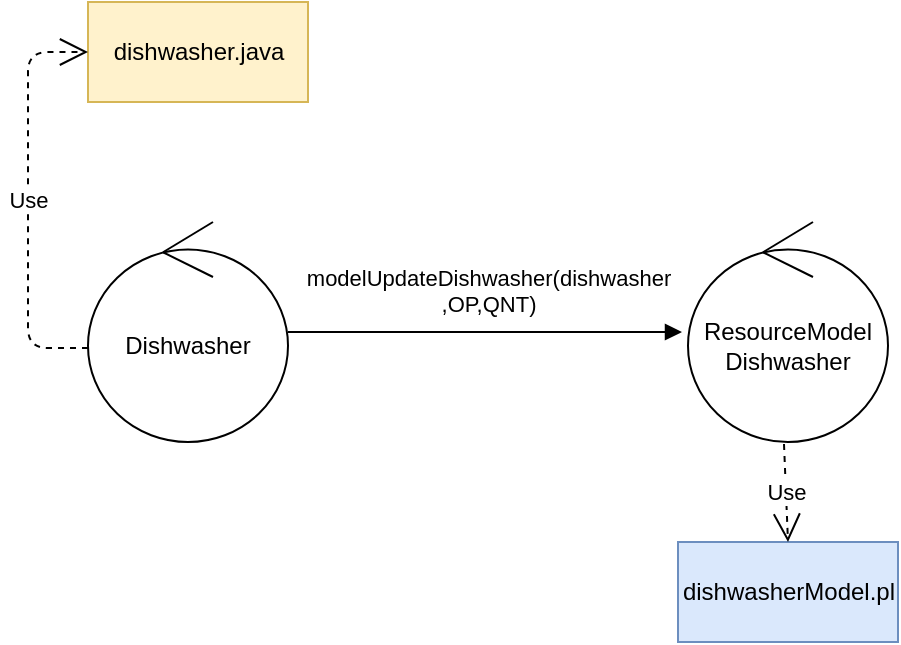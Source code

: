 <mxfile version="11.3.0" type="device" pages="1"><diagram id="3wMol6ikEVHM3QqFuz3x" name="Page-1"><mxGraphModel dx="838" dy="488" grid="1" gridSize="10" guides="1" tooltips="1" connect="1" arrows="1" fold="1" page="1" pageScale="1" pageWidth="827" pageHeight="1169" math="0" shadow="0"><root><mxCell id="0"/><mxCell id="1" parent="0"/><mxCell id="N4d6DKeAYl1KRtXFr4JT-1" value="Dishwasher" style="ellipse;shape=umlControl;whiteSpace=wrap;html=1;" parent="1" vertex="1"><mxGeometry x="70" y="160" width="100" height="110" as="geometry"/></mxCell><mxCell id="N4d6DKeAYl1KRtXFr4JT-2" value="ResourceModel&lt;br&gt;Dishwasher" style="ellipse;shape=umlControl;whiteSpace=wrap;html=1;" parent="1" vertex="1"><mxGeometry x="370" y="160" width="100" height="110" as="geometry"/></mxCell><mxCell id="N4d6DKeAYl1KRtXFr4JT-3" value="modelUpdateDishwasher(dishwasher&lt;br&gt;,OP,QNT)" style="html=1;verticalAlign=bottom;endArrow=block;entryX=-0.03;entryY=0.5;entryDx=0;entryDy=0;entryPerimeter=0;" parent="1" source="N4d6DKeAYl1KRtXFr4JT-1" target="N4d6DKeAYl1KRtXFr4JT-2" edge="1"><mxGeometry x="0.015" y="5" width="80" relative="1" as="geometry"><mxPoint x="170" y="215" as="sourcePoint"/><mxPoint x="250" y="215" as="targetPoint"/><mxPoint as="offset"/></mxGeometry></mxCell><mxCell id="N4d6DKeAYl1KRtXFr4JT-4" value="dishwasherModel.pl" style="html=1;fillColor=#dae8fc;strokeColor=#6c8ebf;" parent="1" vertex="1"><mxGeometry x="365" y="320" width="110" height="50" as="geometry"/></mxCell><mxCell id="N4d6DKeAYl1KRtXFr4JT-5" value="Use" style="endArrow=open;endSize=12;dashed=1;html=1;exitX=0.48;exitY=1.009;exitDx=0;exitDy=0;exitPerimeter=0;entryX=0.5;entryY=0;entryDx=0;entryDy=0;" parent="1" source="N4d6DKeAYl1KRtXFr4JT-2" target="N4d6DKeAYl1KRtXFr4JT-4" edge="1"><mxGeometry width="160" relative="1" as="geometry"><mxPoint x="429.383" y="440.212" as="sourcePoint"/><mxPoint x="435" y="370" as="targetPoint"/></mxGeometry></mxCell><mxCell id="zP8QZ0dh4KAxhPEJQUlg-1" value="dishwasher.java" style="html=1;fillColor=#fff2cc;strokeColor=#d6b656;" vertex="1" parent="1"><mxGeometry x="70" y="50" width="110" height="50" as="geometry"/></mxCell><mxCell id="zP8QZ0dh4KAxhPEJQUlg-2" value="Use" style="endArrow=open;endSize=12;dashed=1;html=1;exitX=0;exitY=0.573;exitDx=0;exitDy=0;exitPerimeter=0;entryX=0;entryY=0.5;entryDx=0;entryDy=0;" edge="1" parent="1" source="N4d6DKeAYl1KRtXFr4JT-1" target="zP8QZ0dh4KAxhPEJQUlg-1"><mxGeometry width="160" relative="1" as="geometry"><mxPoint x="428" y="280.99" as="sourcePoint"/><mxPoint x="430" y="330" as="targetPoint"/><Array as="points"><mxPoint x="40" y="223"/><mxPoint x="40" y="75"/></Array></mxGeometry></mxCell></root></mxGraphModel></diagram></mxfile>